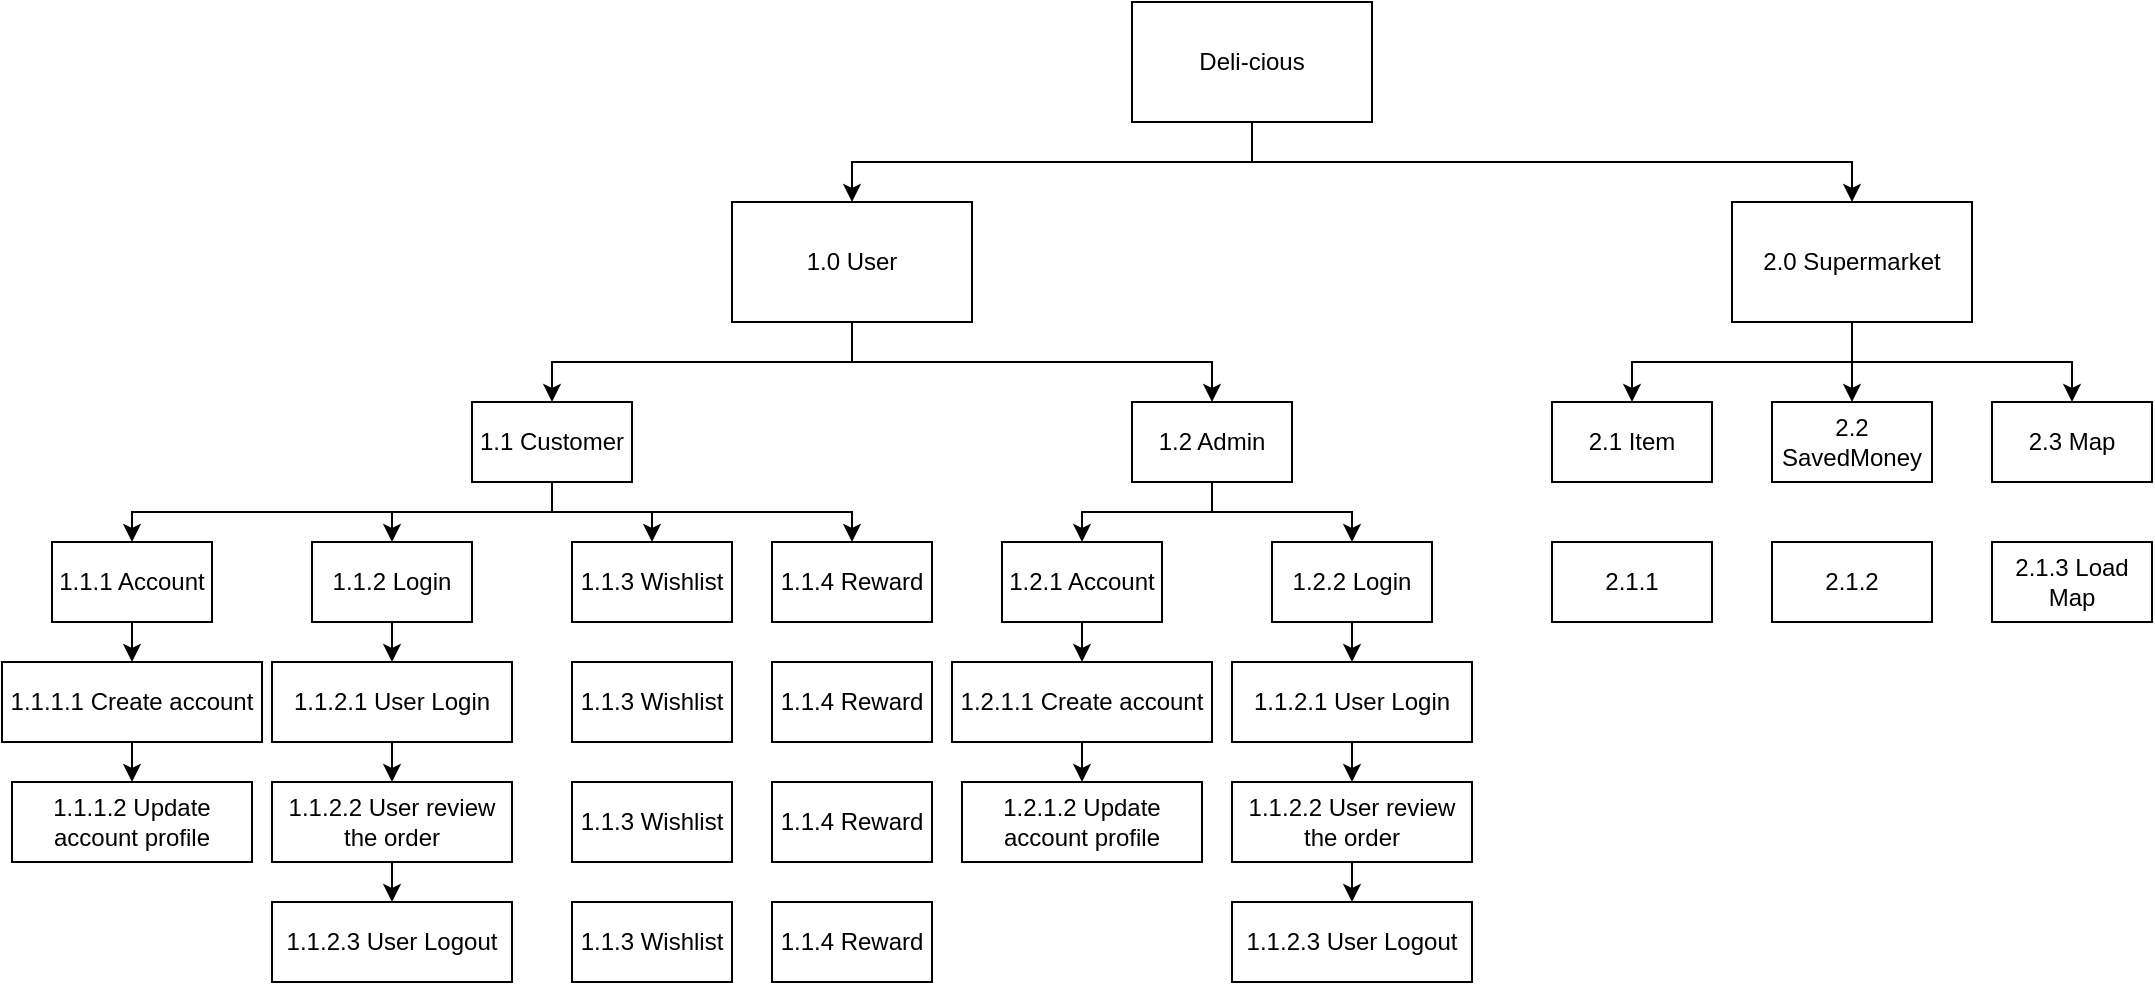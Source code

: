 <mxfile version="15.8.3" type="github">
  <diagram id="bQ9aRvcoyAfyGHdNT-MZ" name="Page-1">
    <mxGraphModel dx="2272" dy="762" grid="1" gridSize="10" guides="1" tooltips="1" connect="1" arrows="1" fold="1" page="1" pageScale="1" pageWidth="850" pageHeight="1100" math="0" shadow="0">
      <root>
        <mxCell id="0" />
        <mxCell id="1" parent="0" />
        <mxCell id="ESut_bvNTGMEkcxOXkCT-1" value="Deli-cious" style="rounded=0;whiteSpace=wrap;html=1;" vertex="1" parent="1">
          <mxGeometry x="360" y="160" width="120" height="60" as="geometry" />
        </mxCell>
        <mxCell id="ESut_bvNTGMEkcxOXkCT-2" value="1.0 User" style="rounded=0;whiteSpace=wrap;html=1;" vertex="1" parent="1">
          <mxGeometry x="160" y="260" width="120" height="60" as="geometry" />
        </mxCell>
        <mxCell id="ESut_bvNTGMEkcxOXkCT-3" value="2.0 Supermarket" style="rounded=0;whiteSpace=wrap;html=1;" vertex="1" parent="1">
          <mxGeometry x="660" y="260" width="120" height="60" as="geometry" />
        </mxCell>
        <mxCell id="ESut_bvNTGMEkcxOXkCT-5" value="" style="edgeStyle=elbowEdgeStyle;elbow=vertical;endArrow=classic;html=1;rounded=0;exitX=0.5;exitY=1;exitDx=0;exitDy=0;" edge="1" parent="1" source="ESut_bvNTGMEkcxOXkCT-1" target="ESut_bvNTGMEkcxOXkCT-2">
          <mxGeometry width="50" height="50" relative="1" as="geometry">
            <mxPoint x="430" y="350" as="sourcePoint" />
            <mxPoint x="480" y="300" as="targetPoint" />
          </mxGeometry>
        </mxCell>
        <mxCell id="ESut_bvNTGMEkcxOXkCT-6" value="1.1 Customer" style="rounded=0;whiteSpace=wrap;html=1;" vertex="1" parent="1">
          <mxGeometry x="30" y="360" width="80" height="40" as="geometry" />
        </mxCell>
        <mxCell id="ESut_bvNTGMEkcxOXkCT-7" value="1.2 Admin" style="rounded=0;whiteSpace=wrap;html=1;" vertex="1" parent="1">
          <mxGeometry x="360" y="360" width="80" height="40" as="geometry" />
        </mxCell>
        <mxCell id="ESut_bvNTGMEkcxOXkCT-8" value="" style="edgeStyle=elbowEdgeStyle;elbow=vertical;endArrow=classic;html=1;rounded=0;exitX=0.5;exitY=1;exitDx=0;exitDy=0;entryX=0.5;entryY=0;entryDx=0;entryDy=0;" edge="1" parent="1" source="ESut_bvNTGMEkcxOXkCT-2" target="ESut_bvNTGMEkcxOXkCT-6">
          <mxGeometry width="50" height="50" relative="1" as="geometry">
            <mxPoint x="280" y="400" as="sourcePoint" />
            <mxPoint x="330" y="350" as="targetPoint" />
          </mxGeometry>
        </mxCell>
        <mxCell id="ESut_bvNTGMEkcxOXkCT-9" value="" style="edgeStyle=elbowEdgeStyle;elbow=vertical;endArrow=classic;html=1;rounded=0;exitX=0.5;exitY=1;exitDx=0;exitDy=0;entryX=0.5;entryY=0;entryDx=0;entryDy=0;" edge="1" parent="1" source="ESut_bvNTGMEkcxOXkCT-2" target="ESut_bvNTGMEkcxOXkCT-7">
          <mxGeometry width="50" height="50" relative="1" as="geometry">
            <mxPoint x="280" y="400" as="sourcePoint" />
            <mxPoint x="330" y="350" as="targetPoint" />
          </mxGeometry>
        </mxCell>
        <mxCell id="ESut_bvNTGMEkcxOXkCT-10" value="" style="edgeStyle=elbowEdgeStyle;elbow=vertical;endArrow=classic;html=1;rounded=0;exitX=0.5;exitY=1;exitDx=0;exitDy=0;" edge="1" parent="1" source="ESut_bvNTGMEkcxOXkCT-1" target="ESut_bvNTGMEkcxOXkCT-3">
          <mxGeometry width="50" height="50" relative="1" as="geometry">
            <mxPoint x="480" y="320" as="sourcePoint" />
            <mxPoint x="530" y="270" as="targetPoint" />
          </mxGeometry>
        </mxCell>
        <mxCell id="ESut_bvNTGMEkcxOXkCT-12" value="1.1.1 Account" style="rounded=0;whiteSpace=wrap;html=1;" vertex="1" parent="1">
          <mxGeometry x="-180" y="430" width="80" height="40" as="geometry" />
        </mxCell>
        <mxCell id="ESut_bvNTGMEkcxOXkCT-13" value="1.1.2 Login" style="rounded=0;whiteSpace=wrap;html=1;" vertex="1" parent="1">
          <mxGeometry x="-50" y="430" width="80" height="40" as="geometry" />
        </mxCell>
        <mxCell id="ESut_bvNTGMEkcxOXkCT-14" value="1.1.3 Wishlist" style="rounded=0;whiteSpace=wrap;html=1;" vertex="1" parent="1">
          <mxGeometry x="80" y="430" width="80" height="40" as="geometry" />
        </mxCell>
        <mxCell id="ESut_bvNTGMEkcxOXkCT-15" value="1.1.4 Reward" style="rounded=0;whiteSpace=wrap;html=1;" vertex="1" parent="1">
          <mxGeometry x="180" y="430" width="80" height="40" as="geometry" />
        </mxCell>
        <mxCell id="ESut_bvNTGMEkcxOXkCT-16" value="" style="edgeStyle=elbowEdgeStyle;elbow=vertical;endArrow=classic;html=1;rounded=0;exitX=0.5;exitY=1;exitDx=0;exitDy=0;" edge="1" parent="1" source="ESut_bvNTGMEkcxOXkCT-6" target="ESut_bvNTGMEkcxOXkCT-12">
          <mxGeometry width="50" height="50" relative="1" as="geometry">
            <mxPoint x="-30" y="430" as="sourcePoint" />
            <mxPoint x="90" y="390" as="targetPoint" />
          </mxGeometry>
        </mxCell>
        <mxCell id="ESut_bvNTGMEkcxOXkCT-18" value="" style="edgeStyle=elbowEdgeStyle;elbow=vertical;endArrow=classic;html=1;rounded=0;exitX=0.5;exitY=1;exitDx=0;exitDy=0;" edge="1" parent="1" source="ESut_bvNTGMEkcxOXkCT-6" target="ESut_bvNTGMEkcxOXkCT-14">
          <mxGeometry width="50" height="50" relative="1" as="geometry">
            <mxPoint x="40" y="440" as="sourcePoint" />
            <mxPoint x="90" y="390" as="targetPoint" />
          </mxGeometry>
        </mxCell>
        <mxCell id="ESut_bvNTGMEkcxOXkCT-19" value="" style="edgeStyle=elbowEdgeStyle;elbow=vertical;endArrow=classic;html=1;rounded=0;exitX=0.5;exitY=1;exitDx=0;exitDy=0;" edge="1" parent="1" source="ESut_bvNTGMEkcxOXkCT-6" target="ESut_bvNTGMEkcxOXkCT-15">
          <mxGeometry width="50" height="50" relative="1" as="geometry">
            <mxPoint x="40" y="440" as="sourcePoint" />
            <mxPoint x="90" y="390" as="targetPoint" />
          </mxGeometry>
        </mxCell>
        <mxCell id="ESut_bvNTGMEkcxOXkCT-20" value="1.2.1 Account" style="rounded=0;whiteSpace=wrap;html=1;" vertex="1" parent="1">
          <mxGeometry x="295" y="430" width="80" height="40" as="geometry" />
        </mxCell>
        <mxCell id="ESut_bvNTGMEkcxOXkCT-21" value="1.2.2 Login" style="rounded=0;whiteSpace=wrap;html=1;" vertex="1" parent="1">
          <mxGeometry x="430" y="430" width="80" height="40" as="geometry" />
        </mxCell>
        <mxCell id="ESut_bvNTGMEkcxOXkCT-23" value="" style="edgeStyle=elbowEdgeStyle;elbow=vertical;endArrow=classic;html=1;rounded=0;exitX=0.5;exitY=1;exitDx=0;exitDy=0;" edge="1" parent="1" source="ESut_bvNTGMEkcxOXkCT-7" target="ESut_bvNTGMEkcxOXkCT-20">
          <mxGeometry width="50" height="50" relative="1" as="geometry">
            <mxPoint x="510" y="440" as="sourcePoint" />
            <mxPoint x="560" y="390" as="targetPoint" />
          </mxGeometry>
        </mxCell>
        <mxCell id="ESut_bvNTGMEkcxOXkCT-24" value="" style="edgeStyle=elbowEdgeStyle;elbow=vertical;endArrow=classic;html=1;rounded=0;exitX=0.5;exitY=1;exitDx=0;exitDy=0;entryX=0.5;entryY=0;entryDx=0;entryDy=0;" edge="1" parent="1" source="ESut_bvNTGMEkcxOXkCT-7" target="ESut_bvNTGMEkcxOXkCT-21">
          <mxGeometry width="50" height="50" relative="1" as="geometry">
            <mxPoint x="510" y="440" as="sourcePoint" />
            <mxPoint x="560" y="390" as="targetPoint" />
          </mxGeometry>
        </mxCell>
        <mxCell id="ESut_bvNTGMEkcxOXkCT-25" value="2.1 Item" style="rounded=0;whiteSpace=wrap;html=1;" vertex="1" parent="1">
          <mxGeometry x="570" y="360" width="80" height="40" as="geometry" />
        </mxCell>
        <mxCell id="ESut_bvNTGMEkcxOXkCT-26" value="2.2 SavedMoney" style="rounded=0;whiteSpace=wrap;html=1;" vertex="1" parent="1">
          <mxGeometry x="680" y="360" width="80" height="40" as="geometry" />
        </mxCell>
        <mxCell id="ESut_bvNTGMEkcxOXkCT-27" value="2.3 Map" style="rounded=0;whiteSpace=wrap;html=1;" vertex="1" parent="1">
          <mxGeometry x="790" y="360" width="80" height="40" as="geometry" />
        </mxCell>
        <mxCell id="ESut_bvNTGMEkcxOXkCT-28" value="" style="edgeStyle=elbowEdgeStyle;elbow=vertical;endArrow=classic;html=1;rounded=0;entryX=0.5;entryY=0;entryDx=0;entryDy=0;" edge="1" parent="1" source="ESut_bvNTGMEkcxOXkCT-3" target="ESut_bvNTGMEkcxOXkCT-25">
          <mxGeometry width="50" height="50" relative="1" as="geometry">
            <mxPoint x="510" y="440" as="sourcePoint" />
            <mxPoint x="560" y="390" as="targetPoint" />
          </mxGeometry>
        </mxCell>
        <mxCell id="ESut_bvNTGMEkcxOXkCT-29" value="" style="edgeStyle=elbowEdgeStyle;elbow=vertical;endArrow=classic;html=1;rounded=0;entryX=0.5;entryY=0;entryDx=0;entryDy=0;exitX=0.5;exitY=1;exitDx=0;exitDy=0;" edge="1" parent="1" source="ESut_bvNTGMEkcxOXkCT-3" target="ESut_bvNTGMEkcxOXkCT-26">
          <mxGeometry width="50" height="50" relative="1" as="geometry">
            <mxPoint x="510" y="440" as="sourcePoint" />
            <mxPoint x="560" y="390" as="targetPoint" />
          </mxGeometry>
        </mxCell>
        <mxCell id="ESut_bvNTGMEkcxOXkCT-30" value="" style="edgeStyle=elbowEdgeStyle;elbow=vertical;endArrow=classic;html=1;rounded=0;entryX=0.5;entryY=0;entryDx=0;entryDy=0;exitX=0.5;exitY=1;exitDx=0;exitDy=0;" edge="1" parent="1" source="ESut_bvNTGMEkcxOXkCT-3" target="ESut_bvNTGMEkcxOXkCT-27">
          <mxGeometry width="50" height="50" relative="1" as="geometry">
            <mxPoint x="520" y="440" as="sourcePoint" />
            <mxPoint x="570" y="390" as="targetPoint" />
          </mxGeometry>
        </mxCell>
        <mxCell id="ESut_bvNTGMEkcxOXkCT-31" value="2.1.3 Load Map" style="rounded=0;whiteSpace=wrap;html=1;" vertex="1" parent="1">
          <mxGeometry x="790" y="430" width="80" height="40" as="geometry" />
        </mxCell>
        <mxCell id="ESut_bvNTGMEkcxOXkCT-32" value="" style="edgeStyle=elbowEdgeStyle;elbow=vertical;endArrow=classic;html=1;rounded=0;entryX=0.5;entryY=0;entryDx=0;entryDy=0;" edge="1" parent="1" target="ESut_bvNTGMEkcxOXkCT-13">
          <mxGeometry width="50" height="50" relative="1" as="geometry">
            <mxPoint x="70" y="400" as="sourcePoint" />
            <mxPoint x="230" y="420" as="targetPoint" />
          </mxGeometry>
        </mxCell>
        <mxCell id="ESut_bvNTGMEkcxOXkCT-33" value="2.1.2" style="rounded=0;whiteSpace=wrap;html=1;" vertex="1" parent="1">
          <mxGeometry x="680" y="430" width="80" height="40" as="geometry" />
        </mxCell>
        <mxCell id="ESut_bvNTGMEkcxOXkCT-34" value="2.1.1" style="rounded=0;whiteSpace=wrap;html=1;" vertex="1" parent="1">
          <mxGeometry x="570" y="430" width="80" height="40" as="geometry" />
        </mxCell>
        <mxCell id="ESut_bvNTGMEkcxOXkCT-35" value="1.1.1.1 Create account" style="rounded=0;whiteSpace=wrap;html=1;" vertex="1" parent="1">
          <mxGeometry x="-205" y="490" width="130" height="40" as="geometry" />
        </mxCell>
        <mxCell id="ESut_bvNTGMEkcxOXkCT-36" value="1.1.2.1 User Login" style="rounded=0;whiteSpace=wrap;html=1;" vertex="1" parent="1">
          <mxGeometry x="-70" y="490" width="120" height="40" as="geometry" />
        </mxCell>
        <mxCell id="ESut_bvNTGMEkcxOXkCT-37" value="1.1.3 Wishlist" style="rounded=0;whiteSpace=wrap;html=1;" vertex="1" parent="1">
          <mxGeometry x="80" y="490" width="80" height="40" as="geometry" />
        </mxCell>
        <mxCell id="ESut_bvNTGMEkcxOXkCT-38" value="1.1.4 Reward" style="rounded=0;whiteSpace=wrap;html=1;" vertex="1" parent="1">
          <mxGeometry x="180" y="490" width="80" height="40" as="geometry" />
        </mxCell>
        <mxCell id="ESut_bvNTGMEkcxOXkCT-39" value="1.1.1.2 Update account profile" style="rounded=0;whiteSpace=wrap;html=1;" vertex="1" parent="1">
          <mxGeometry x="-200" y="550" width="120" height="40" as="geometry" />
        </mxCell>
        <mxCell id="ESut_bvNTGMEkcxOXkCT-40" value="1.1.2.2 User review the order" style="rounded=0;whiteSpace=wrap;html=1;" vertex="1" parent="1">
          <mxGeometry x="-70" y="550" width="120" height="40" as="geometry" />
        </mxCell>
        <mxCell id="ESut_bvNTGMEkcxOXkCT-41" value="1.1.3 Wishlist" style="rounded=0;whiteSpace=wrap;html=1;" vertex="1" parent="1">
          <mxGeometry x="80" y="550" width="80" height="40" as="geometry" />
        </mxCell>
        <mxCell id="ESut_bvNTGMEkcxOXkCT-42" value="1.1.4 Reward" style="rounded=0;whiteSpace=wrap;html=1;" vertex="1" parent="1">
          <mxGeometry x="180" y="550" width="80" height="40" as="geometry" />
        </mxCell>
        <mxCell id="ESut_bvNTGMEkcxOXkCT-44" value="1.1.2.3 User Logout" style="rounded=0;whiteSpace=wrap;html=1;" vertex="1" parent="1">
          <mxGeometry x="-70" y="610" width="120" height="40" as="geometry" />
        </mxCell>
        <mxCell id="ESut_bvNTGMEkcxOXkCT-45" value="1.1.3 Wishlist" style="rounded=0;whiteSpace=wrap;html=1;" vertex="1" parent="1">
          <mxGeometry x="80" y="610" width="80" height="40" as="geometry" />
        </mxCell>
        <mxCell id="ESut_bvNTGMEkcxOXkCT-46" value="1.1.4 Reward" style="rounded=0;whiteSpace=wrap;html=1;" vertex="1" parent="1">
          <mxGeometry x="180" y="610" width="80" height="40" as="geometry" />
        </mxCell>
        <mxCell id="ESut_bvNTGMEkcxOXkCT-47" value="" style="endArrow=classic;html=1;rounded=0;exitX=0.5;exitY=1;exitDx=0;exitDy=0;entryX=0.5;entryY=0;entryDx=0;entryDy=0;" edge="1" parent="1" source="ESut_bvNTGMEkcxOXkCT-12" target="ESut_bvNTGMEkcxOXkCT-35">
          <mxGeometry width="50" height="50" relative="1" as="geometry">
            <mxPoint x="420" y="520" as="sourcePoint" />
            <mxPoint x="470" y="470" as="targetPoint" />
          </mxGeometry>
        </mxCell>
        <mxCell id="ESut_bvNTGMEkcxOXkCT-48" value="" style="endArrow=classic;html=1;rounded=0;exitX=0.5;exitY=1;exitDx=0;exitDy=0;entryX=0.5;entryY=0;entryDx=0;entryDy=0;" edge="1" parent="1" source="ESut_bvNTGMEkcxOXkCT-35" target="ESut_bvNTGMEkcxOXkCT-39">
          <mxGeometry width="50" height="50" relative="1" as="geometry">
            <mxPoint x="420" y="520" as="sourcePoint" />
            <mxPoint x="470" y="470" as="targetPoint" />
          </mxGeometry>
        </mxCell>
        <mxCell id="ESut_bvNTGMEkcxOXkCT-51" value="" style="endArrow=classic;html=1;rounded=0;exitX=0.5;exitY=1;exitDx=0;exitDy=0;" edge="1" parent="1" source="ESut_bvNTGMEkcxOXkCT-13" target="ESut_bvNTGMEkcxOXkCT-36">
          <mxGeometry width="50" height="50" relative="1" as="geometry">
            <mxPoint x="450" y="420" as="sourcePoint" />
            <mxPoint x="500" y="370" as="targetPoint" />
          </mxGeometry>
        </mxCell>
        <mxCell id="ESut_bvNTGMEkcxOXkCT-52" value="" style="endArrow=classic;html=1;rounded=0;exitX=0.5;exitY=1;exitDx=0;exitDy=0;entryX=0.5;entryY=0;entryDx=0;entryDy=0;" edge="1" parent="1" source="ESut_bvNTGMEkcxOXkCT-36" target="ESut_bvNTGMEkcxOXkCT-40">
          <mxGeometry width="50" height="50" relative="1" as="geometry">
            <mxPoint x="450" y="420" as="sourcePoint" />
            <mxPoint x="500" y="370" as="targetPoint" />
          </mxGeometry>
        </mxCell>
        <mxCell id="ESut_bvNTGMEkcxOXkCT-53" value="" style="endArrow=classic;html=1;rounded=0;entryX=0.5;entryY=0;entryDx=0;entryDy=0;" edge="1" parent="1" source="ESut_bvNTGMEkcxOXkCT-40" target="ESut_bvNTGMEkcxOXkCT-44">
          <mxGeometry width="50" height="50" relative="1" as="geometry">
            <mxPoint x="390" y="460" as="sourcePoint" />
            <mxPoint x="440" y="410" as="targetPoint" />
          </mxGeometry>
        </mxCell>
        <mxCell id="ESut_bvNTGMEkcxOXkCT-54" value="1.2.1.1 Create account" style="rounded=0;whiteSpace=wrap;html=1;" vertex="1" parent="1">
          <mxGeometry x="270" y="490" width="130" height="40" as="geometry" />
        </mxCell>
        <mxCell id="ESut_bvNTGMEkcxOXkCT-55" value="" style="endArrow=classic;html=1;rounded=0;exitX=0.5;exitY=1;exitDx=0;exitDy=0;" edge="1" parent="1" source="ESut_bvNTGMEkcxOXkCT-20" target="ESut_bvNTGMEkcxOXkCT-54">
          <mxGeometry width="50" height="50" relative="1" as="geometry">
            <mxPoint x="390" y="460" as="sourcePoint" />
            <mxPoint x="440" y="410" as="targetPoint" />
          </mxGeometry>
        </mxCell>
        <mxCell id="ESut_bvNTGMEkcxOXkCT-56" value="1.2.1.2 Update account profile" style="rounded=0;whiteSpace=wrap;html=1;" vertex="1" parent="1">
          <mxGeometry x="275" y="550" width="120" height="40" as="geometry" />
        </mxCell>
        <mxCell id="ESut_bvNTGMEkcxOXkCT-57" value="" style="endArrow=classic;html=1;rounded=0;exitX=0.5;exitY=1;exitDx=0;exitDy=0;" edge="1" parent="1" source="ESut_bvNTGMEkcxOXkCT-54" target="ESut_bvNTGMEkcxOXkCT-56">
          <mxGeometry width="50" height="50" relative="1" as="geometry">
            <mxPoint x="390" y="460" as="sourcePoint" />
            <mxPoint x="440" y="410" as="targetPoint" />
          </mxGeometry>
        </mxCell>
        <mxCell id="ESut_bvNTGMEkcxOXkCT-58" value="1.1.2.1 User Login" style="rounded=0;whiteSpace=wrap;html=1;" vertex="1" parent="1">
          <mxGeometry x="410" y="490" width="120" height="40" as="geometry" />
        </mxCell>
        <mxCell id="ESut_bvNTGMEkcxOXkCT-59" value="1.1.2.2 User review the order" style="rounded=0;whiteSpace=wrap;html=1;" vertex="1" parent="1">
          <mxGeometry x="410" y="550" width="120" height="40" as="geometry" />
        </mxCell>
        <mxCell id="ESut_bvNTGMEkcxOXkCT-60" value="1.1.2.3 User Logout" style="rounded=0;whiteSpace=wrap;html=1;" vertex="1" parent="1">
          <mxGeometry x="410" y="610" width="120" height="40" as="geometry" />
        </mxCell>
        <mxCell id="ESut_bvNTGMEkcxOXkCT-61" value="" style="endArrow=classic;html=1;rounded=0;exitX=0.5;exitY=1;exitDx=0;exitDy=0;entryX=0.5;entryY=0;entryDx=0;entryDy=0;" edge="1" parent="1" source="ESut_bvNTGMEkcxOXkCT-21" target="ESut_bvNTGMEkcxOXkCT-58">
          <mxGeometry width="50" height="50" relative="1" as="geometry">
            <mxPoint x="390" y="460" as="sourcePoint" />
            <mxPoint x="440" y="410" as="targetPoint" />
          </mxGeometry>
        </mxCell>
        <mxCell id="ESut_bvNTGMEkcxOXkCT-62" value="" style="endArrow=classic;html=1;rounded=0;entryX=0.5;entryY=0;entryDx=0;entryDy=0;exitX=0.5;exitY=1;exitDx=0;exitDy=0;" edge="1" parent="1" source="ESut_bvNTGMEkcxOXkCT-58" target="ESut_bvNTGMEkcxOXkCT-59">
          <mxGeometry width="50" height="50" relative="1" as="geometry">
            <mxPoint x="390" y="460" as="sourcePoint" />
            <mxPoint x="440" y="410" as="targetPoint" />
          </mxGeometry>
        </mxCell>
        <mxCell id="ESut_bvNTGMEkcxOXkCT-63" value="" style="endArrow=classic;html=1;rounded=0;exitX=0.5;exitY=1;exitDx=0;exitDy=0;" edge="1" parent="1" source="ESut_bvNTGMEkcxOXkCT-59" target="ESut_bvNTGMEkcxOXkCT-60">
          <mxGeometry width="50" height="50" relative="1" as="geometry">
            <mxPoint x="390" y="460" as="sourcePoint" />
            <mxPoint x="440" y="410" as="targetPoint" />
          </mxGeometry>
        </mxCell>
      </root>
    </mxGraphModel>
  </diagram>
</mxfile>
